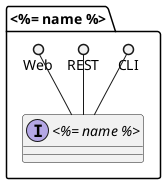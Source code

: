 @startuml

package "<%= name %>" {
    interface "<%= name %>" {

    }
    CLI ()-- "<%= name %>"
    REST ()-- "<%= name %>"
    Web ()-- "<%= name %>"

}


@enduml
